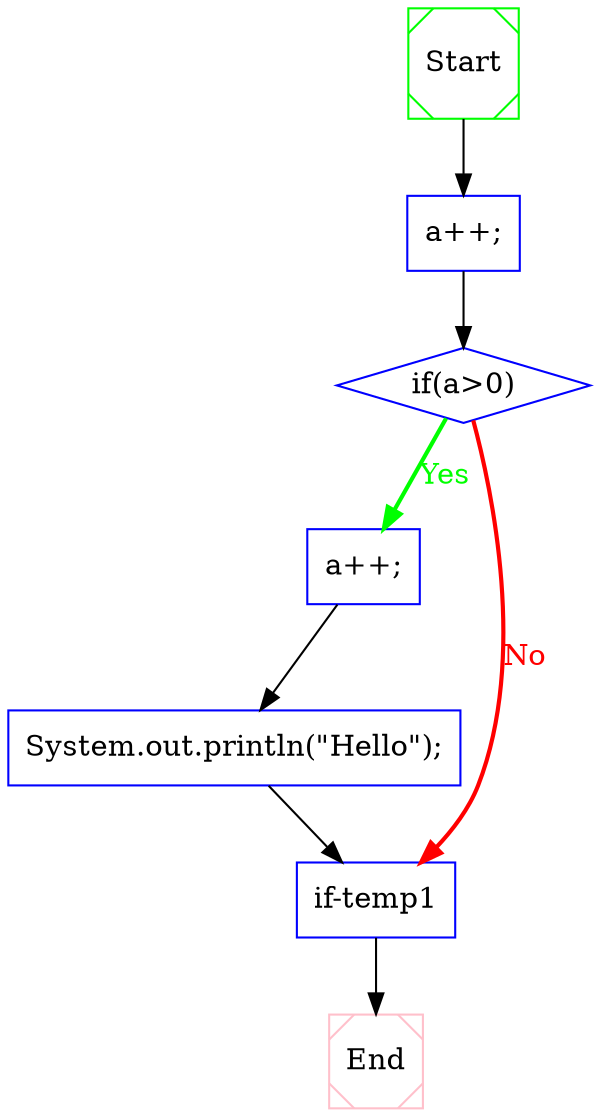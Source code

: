 digraph CFG {
 1  [shape = Msquare, color = green, label = "Start", ]
 2  [shape = box, color = blue, label = "a++;", ]
 3  [shape = diamond, color = blue, label = "if(a>0)", ]
 4  [shape = box, color = blue, label = "a++;", ]
 5  [shape = box, color = blue, label = "System.out.println(\"Hello\");", ]
 6  [shape = box, color = blue, label = "if-temp1", ]
 7  [shape = Msquare, color = pink, label = "End", ]
 1  ->  2  [style = solid, label="", fillcolor = black, color = black, fontcolor = black]

 2  ->  3  [style = solid, label="", fillcolor = black, color = black, fontcolor = black]

 3  ->  6  [style = bold, label="No", fillcolor = red, color = red, fontcolor = red]
 3  ->  4  [style = bold, label="Yes", fillcolor = green, color = green, fontcolor = green]

 4  ->  5  [style = solid, label="", fillcolor = black, color = black, fontcolor = black]

 5  ->  6  [style = solid, label="", fillcolor = black, color = black, fontcolor = black]

 6  ->  7  [style = solid, label="", fillcolor = black, color = black, fontcolor = black]


}